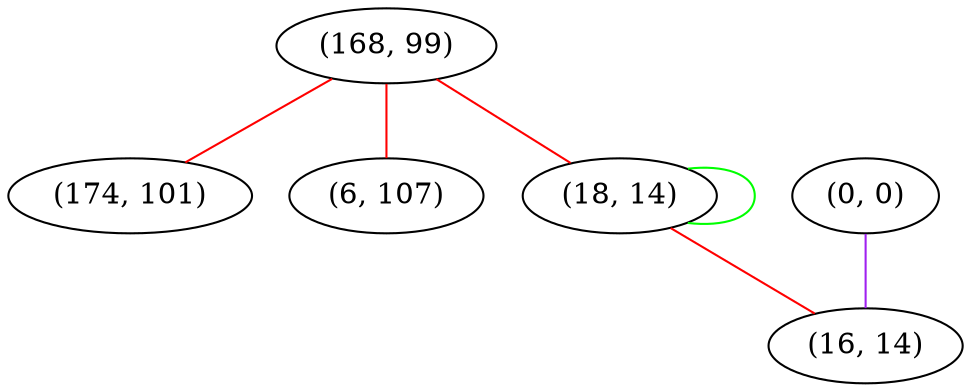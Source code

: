 graph "" {
"(168, 99)";
"(0, 0)";
"(174, 101)";
"(6, 107)";
"(18, 14)";
"(16, 14)";
"(168, 99)" -- "(6, 107)"  [color=red, key=0, weight=1];
"(168, 99)" -- "(18, 14)"  [color=red, key=0, weight=1];
"(168, 99)" -- "(174, 101)"  [color=red, key=0, weight=1];
"(0, 0)" -- "(16, 14)"  [color=purple, key=0, weight=4];
"(18, 14)" -- "(16, 14)"  [color=red, key=0, weight=1];
"(18, 14)" -- "(18, 14)"  [color=green, key=0, weight=2];
}
